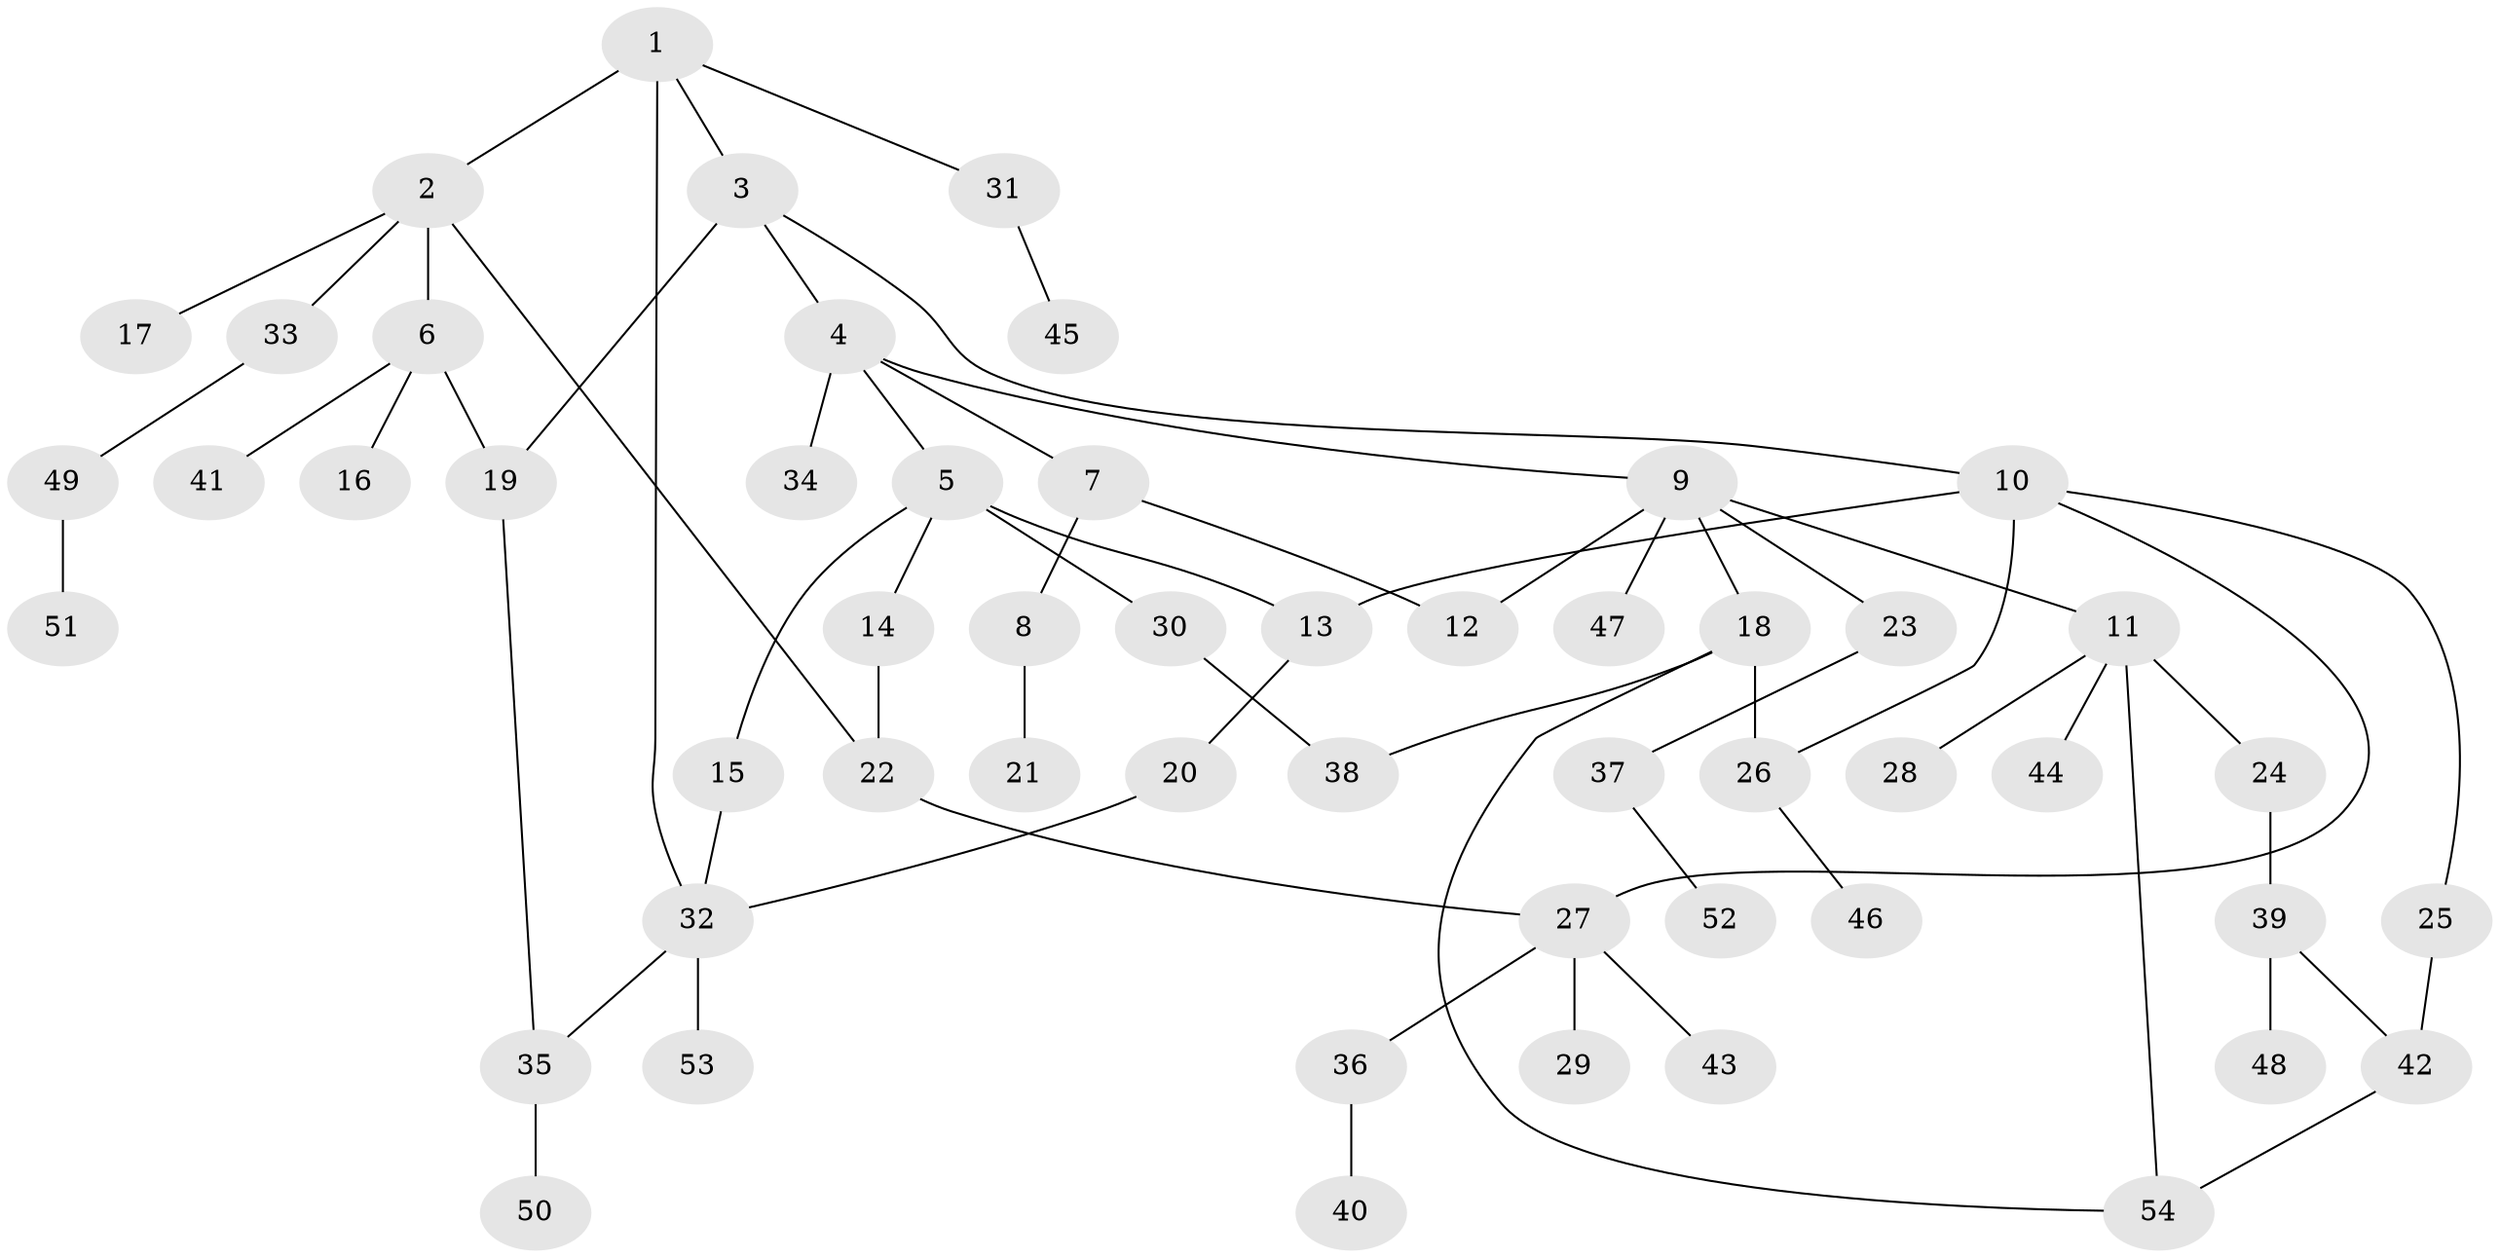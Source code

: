 // coarse degree distribution, {5: 0.125, 11: 0.0625, 2: 0.375, 3: 0.0625, 1: 0.375}
// Generated by graph-tools (version 1.1) at 2025/17/03/04/25 18:17:00]
// undirected, 54 vertices, 66 edges
graph export_dot {
graph [start="1"]
  node [color=gray90,style=filled];
  1;
  2;
  3;
  4;
  5;
  6;
  7;
  8;
  9;
  10;
  11;
  12;
  13;
  14;
  15;
  16;
  17;
  18;
  19;
  20;
  21;
  22;
  23;
  24;
  25;
  26;
  27;
  28;
  29;
  30;
  31;
  32;
  33;
  34;
  35;
  36;
  37;
  38;
  39;
  40;
  41;
  42;
  43;
  44;
  45;
  46;
  47;
  48;
  49;
  50;
  51;
  52;
  53;
  54;
  1 -- 2;
  1 -- 3;
  1 -- 31;
  1 -- 32;
  2 -- 6;
  2 -- 17;
  2 -- 33;
  2 -- 22;
  3 -- 4;
  3 -- 10;
  3 -- 19;
  4 -- 5;
  4 -- 7;
  4 -- 9;
  4 -- 34;
  5 -- 13;
  5 -- 14;
  5 -- 15;
  5 -- 30;
  6 -- 16;
  6 -- 41;
  6 -- 19;
  7 -- 8;
  7 -- 12;
  8 -- 21;
  9 -- 11;
  9 -- 12;
  9 -- 18;
  9 -- 23;
  9 -- 47;
  10 -- 25;
  10 -- 26;
  10 -- 27;
  10 -- 13;
  11 -- 24;
  11 -- 28;
  11 -- 44;
  11 -- 54;
  13 -- 20;
  14 -- 22;
  15 -- 32;
  18 -- 26;
  18 -- 54;
  18 -- 38;
  19 -- 35;
  20 -- 32;
  22 -- 27;
  23 -- 37;
  24 -- 39;
  25 -- 42;
  26 -- 46;
  27 -- 29;
  27 -- 36;
  27 -- 43;
  30 -- 38;
  31 -- 45;
  32 -- 53;
  32 -- 35;
  33 -- 49;
  35 -- 50;
  36 -- 40;
  37 -- 52;
  39 -- 42;
  39 -- 48;
  42 -- 54;
  49 -- 51;
}
